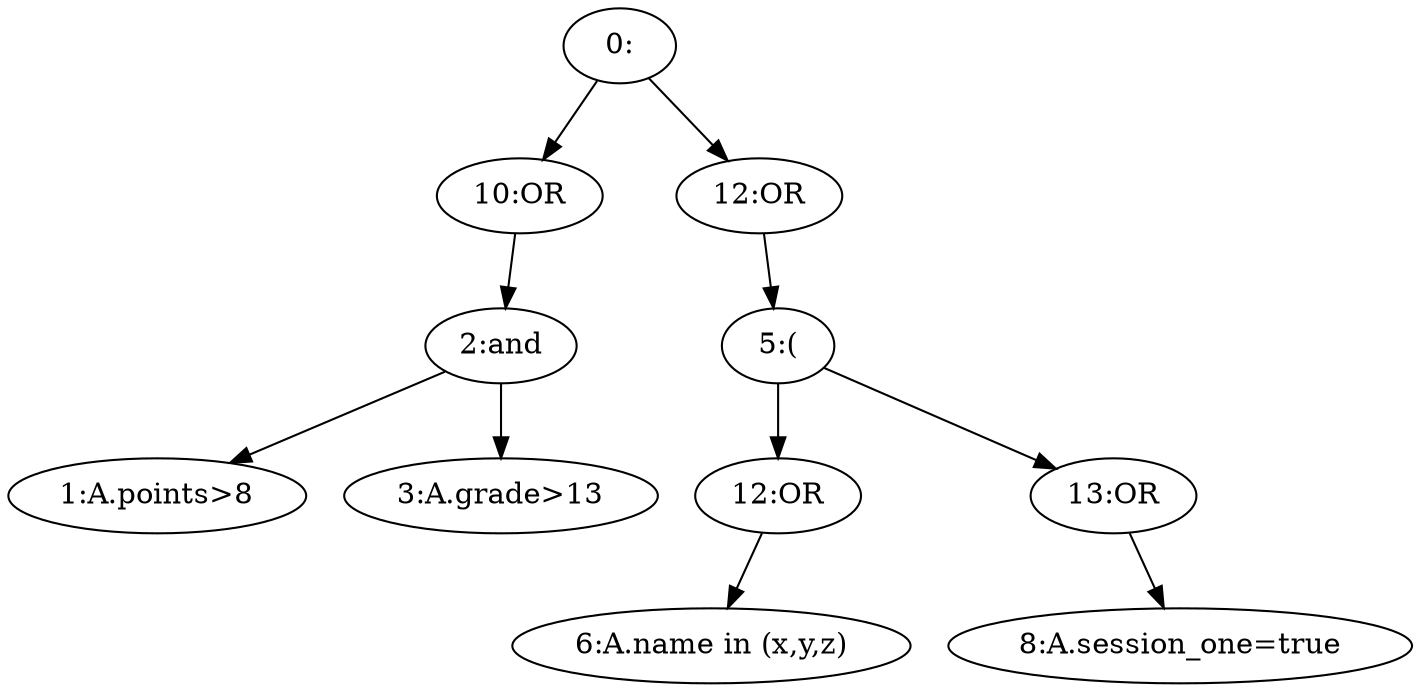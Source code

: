 // Graph
digraph {
	"d9623bbc-9e4d-40d5-a303-aa10e1ec6112" [label="0:"]
	"57dafe9c-68c1-4ed7-b9ed-2bd087c5ea54" [label="10:OR"]
	"d9623bbc-9e4d-40d5-a303-aa10e1ec6112" -> "57dafe9c-68c1-4ed7-b9ed-2bd087c5ea54"
	"6ace1cf6-68b1-488b-a275-efde59399bd3" [label="2:and"]
	"57dafe9c-68c1-4ed7-b9ed-2bd087c5ea54" -> "6ace1cf6-68b1-488b-a275-efde59399bd3"
	"db25d026-a971-4e35-a4bb-1ac0bade0408" [label="1:A.points>8"]
	"6ace1cf6-68b1-488b-a275-efde59399bd3" -> "db25d026-a971-4e35-a4bb-1ac0bade0408"
	"22fe5092-065a-4ac4-b400-2564651c35c2" [label="3:A.grade>13"]
	"6ace1cf6-68b1-488b-a275-efde59399bd3" -> "22fe5092-065a-4ac4-b400-2564651c35c2"
	"af798780-e63c-4b8c-98ab-074e6e91b714" [label="12:OR"]
	"d9623bbc-9e4d-40d5-a303-aa10e1ec6112" -> "af798780-e63c-4b8c-98ab-074e6e91b714"
	"3d17c869-2121-45d8-99f4-42549d5e6eae" [label="5:("]
	"af798780-e63c-4b8c-98ab-074e6e91b714" -> "3d17c869-2121-45d8-99f4-42549d5e6eae"
	"f5dd0c77-4bb5-4a55-803a-7d82515a7e4c" [label="12:OR"]
	"3d17c869-2121-45d8-99f4-42549d5e6eae" -> "f5dd0c77-4bb5-4a55-803a-7d82515a7e4c"
	"c4a28a37-b21b-4608-a042-348bc2065944" [label="6:A.name in (x,y,z)"]
	"f5dd0c77-4bb5-4a55-803a-7d82515a7e4c" -> "c4a28a37-b21b-4608-a042-348bc2065944"
	"f6a1d7f2-5962-4186-b339-fe13213ffa0d" [label="13:OR"]
	"3d17c869-2121-45d8-99f4-42549d5e6eae" -> "f6a1d7f2-5962-4186-b339-fe13213ffa0d"
	"e2dff100-4ee2-4f9f-9768-8e333fb580e2" [label="8:A.session_one=true"]
	"f6a1d7f2-5962-4186-b339-fe13213ffa0d" -> "e2dff100-4ee2-4f9f-9768-8e333fb580e2"
}
